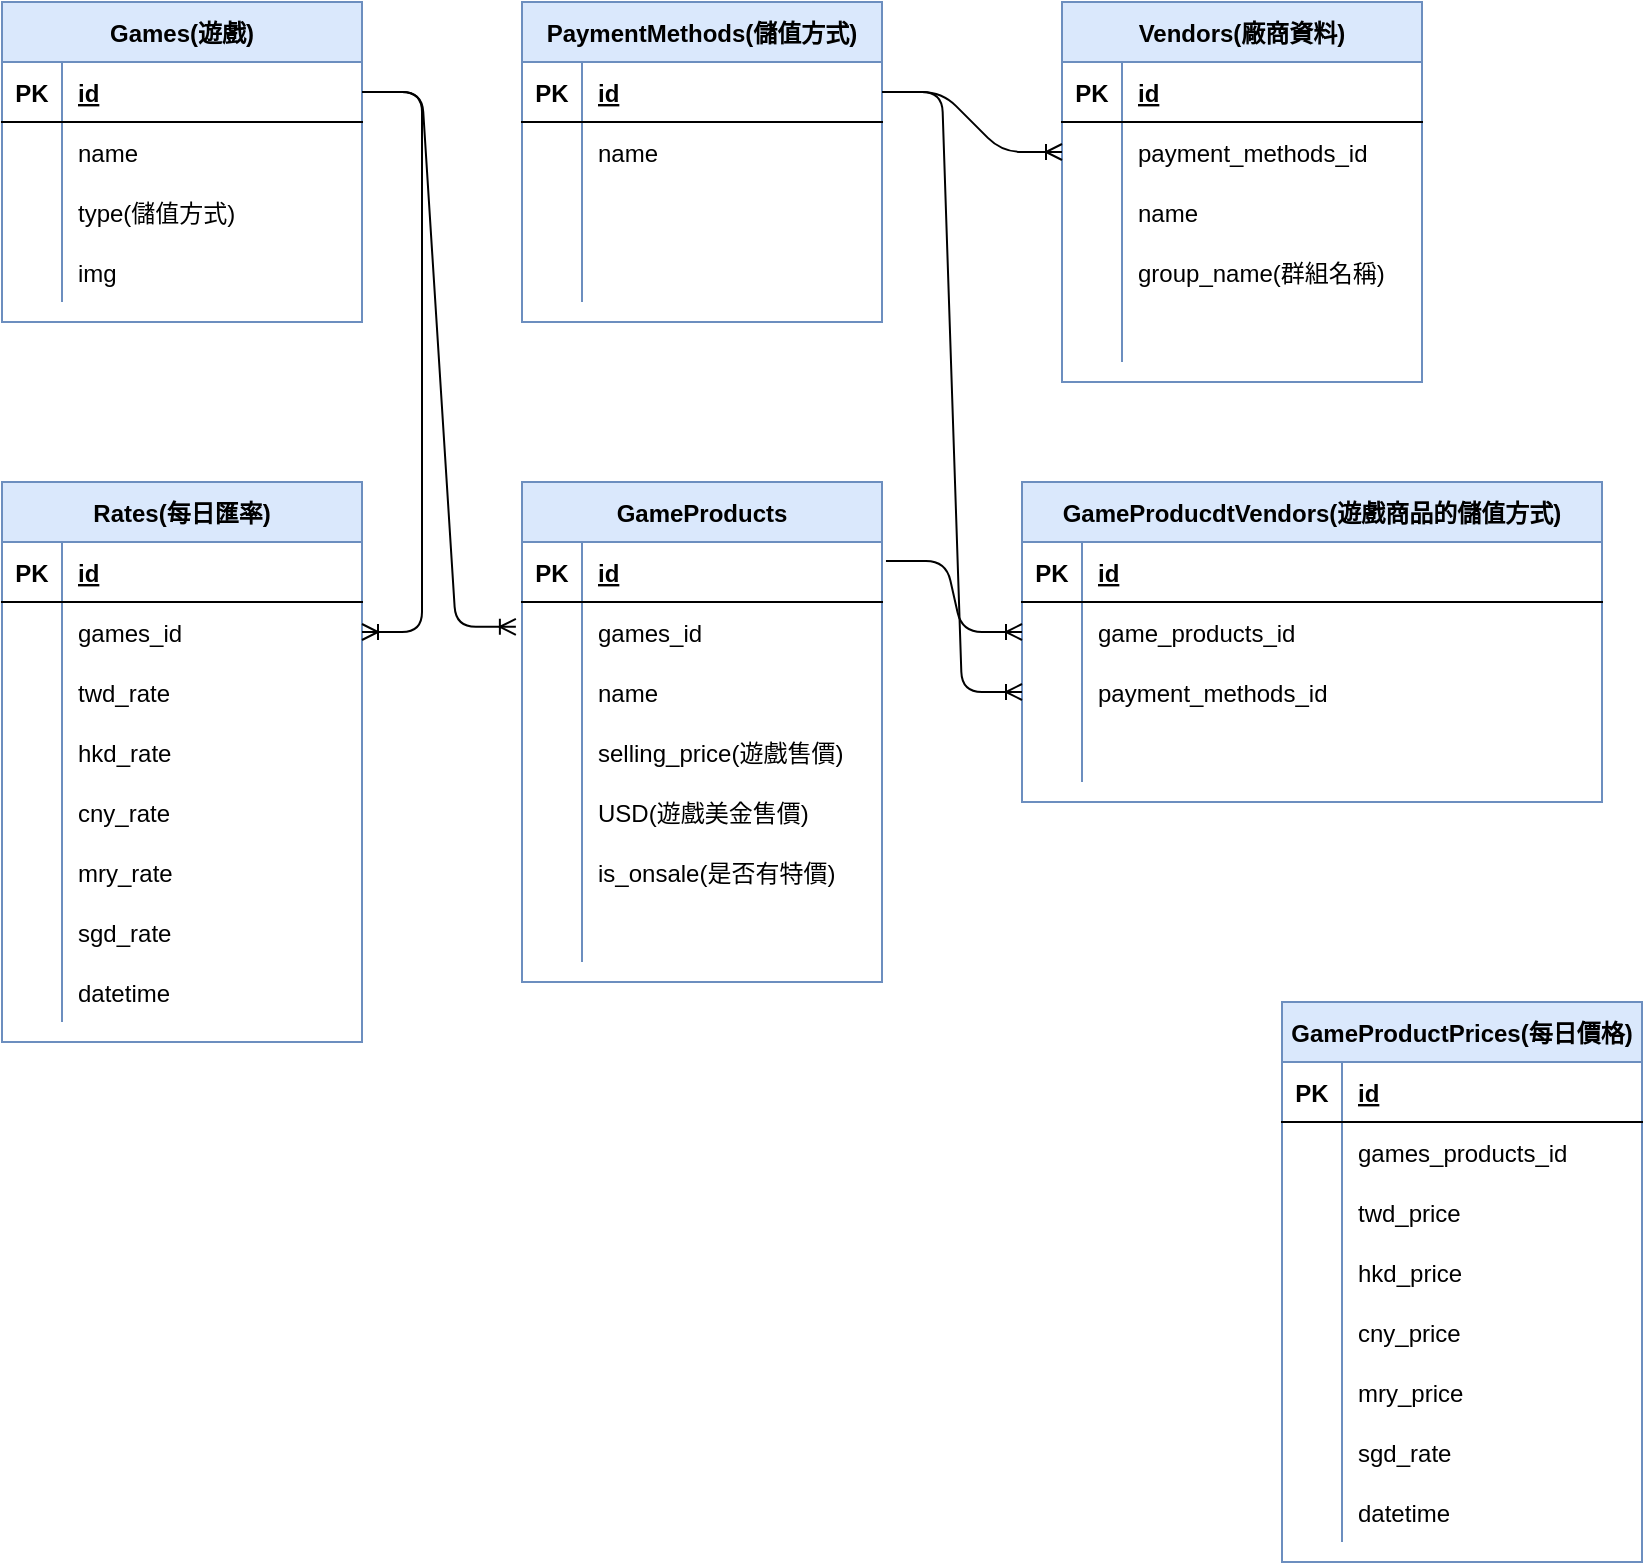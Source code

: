 <mxfile version="14.9.8" type="github">
  <diagram id="R2lEEEUBdFMjLlhIrx00" name="Page-1">
    <mxGraphModel dx="834" dy="442" grid="1" gridSize="10" guides="1" tooltips="1" connect="1" arrows="1" fold="1" page="1" pageScale="1" pageWidth="1200" pageHeight="1600" math="0" shadow="0" extFonts="Permanent Marker^https://fonts.googleapis.com/css?family=Permanent+Marker">
      <root>
        <mxCell id="0" />
        <mxCell id="1" parent="0" />
        <mxCell id="zbWI23FzwU-KNYCi2q4J-28" value="Games(遊戲)" style="shape=table;startSize=30;container=1;collapsible=1;childLayout=tableLayout;fixedRows=1;rowLines=0;fontStyle=1;align=center;resizeLast=1;fillColor=#dae8fc;strokeColor=#6c8ebf;" vertex="1" parent="1">
          <mxGeometry x="150" y="40" width="180" height="160" as="geometry" />
        </mxCell>
        <mxCell id="zbWI23FzwU-KNYCi2q4J-29" value="" style="shape=partialRectangle;collapsible=0;dropTarget=0;pointerEvents=0;fillColor=none;top=0;left=0;bottom=1;right=0;points=[[0,0.5],[1,0.5]];portConstraint=eastwest;" vertex="1" parent="zbWI23FzwU-KNYCi2q4J-28">
          <mxGeometry y="30" width="180" height="30" as="geometry" />
        </mxCell>
        <mxCell id="zbWI23FzwU-KNYCi2q4J-30" value="PK" style="shape=partialRectangle;connectable=0;fillColor=none;top=0;left=0;bottom=0;right=0;fontStyle=1;overflow=hidden;" vertex="1" parent="zbWI23FzwU-KNYCi2q4J-29">
          <mxGeometry width="30" height="30" as="geometry" />
        </mxCell>
        <mxCell id="zbWI23FzwU-KNYCi2q4J-31" value="id" style="shape=partialRectangle;connectable=0;fillColor=none;top=0;left=0;bottom=0;right=0;align=left;spacingLeft=6;fontStyle=5;overflow=hidden;" vertex="1" parent="zbWI23FzwU-KNYCi2q4J-29">
          <mxGeometry x="30" width="150" height="30" as="geometry" />
        </mxCell>
        <mxCell id="zbWI23FzwU-KNYCi2q4J-32" value="" style="shape=partialRectangle;collapsible=0;dropTarget=0;pointerEvents=0;fillColor=none;top=0;left=0;bottom=0;right=0;points=[[0,0.5],[1,0.5]];portConstraint=eastwest;" vertex="1" parent="zbWI23FzwU-KNYCi2q4J-28">
          <mxGeometry y="60" width="180" height="30" as="geometry" />
        </mxCell>
        <mxCell id="zbWI23FzwU-KNYCi2q4J-33" value="" style="shape=partialRectangle;connectable=0;fillColor=none;top=0;left=0;bottom=0;right=0;editable=1;overflow=hidden;" vertex="1" parent="zbWI23FzwU-KNYCi2q4J-32">
          <mxGeometry width="30" height="30" as="geometry" />
        </mxCell>
        <mxCell id="zbWI23FzwU-KNYCi2q4J-34" value="name" style="shape=partialRectangle;connectable=0;fillColor=none;top=0;left=0;bottom=0;right=0;align=left;spacingLeft=6;overflow=hidden;" vertex="1" parent="zbWI23FzwU-KNYCi2q4J-32">
          <mxGeometry x="30" width="150" height="30" as="geometry" />
        </mxCell>
        <mxCell id="zbWI23FzwU-KNYCi2q4J-35" value="" style="shape=partialRectangle;collapsible=0;dropTarget=0;pointerEvents=0;fillColor=none;top=0;left=0;bottom=0;right=0;points=[[0,0.5],[1,0.5]];portConstraint=eastwest;" vertex="1" parent="zbWI23FzwU-KNYCi2q4J-28">
          <mxGeometry y="90" width="180" height="30" as="geometry" />
        </mxCell>
        <mxCell id="zbWI23FzwU-KNYCi2q4J-36" value="" style="shape=partialRectangle;connectable=0;fillColor=none;top=0;left=0;bottom=0;right=0;editable=1;overflow=hidden;" vertex="1" parent="zbWI23FzwU-KNYCi2q4J-35">
          <mxGeometry width="30" height="30" as="geometry" />
        </mxCell>
        <mxCell id="zbWI23FzwU-KNYCi2q4J-37" value="type(儲值方式)" style="shape=partialRectangle;connectable=0;fillColor=none;top=0;left=0;bottom=0;right=0;align=left;spacingLeft=6;overflow=hidden;" vertex="1" parent="zbWI23FzwU-KNYCi2q4J-35">
          <mxGeometry x="30" width="150" height="30" as="geometry" />
        </mxCell>
        <mxCell id="zbWI23FzwU-KNYCi2q4J-38" value="" style="shape=partialRectangle;collapsible=0;dropTarget=0;pointerEvents=0;fillColor=none;top=0;left=0;bottom=0;right=0;points=[[0,0.5],[1,0.5]];portConstraint=eastwest;" vertex="1" parent="zbWI23FzwU-KNYCi2q4J-28">
          <mxGeometry y="120" width="180" height="30" as="geometry" />
        </mxCell>
        <mxCell id="zbWI23FzwU-KNYCi2q4J-39" value="" style="shape=partialRectangle;connectable=0;fillColor=none;top=0;left=0;bottom=0;right=0;editable=1;overflow=hidden;" vertex="1" parent="zbWI23FzwU-KNYCi2q4J-38">
          <mxGeometry width="30" height="30" as="geometry" />
        </mxCell>
        <mxCell id="zbWI23FzwU-KNYCi2q4J-40" value="img" style="shape=partialRectangle;connectable=0;fillColor=none;top=0;left=0;bottom=0;right=0;align=left;spacingLeft=6;overflow=hidden;" vertex="1" parent="zbWI23FzwU-KNYCi2q4J-38">
          <mxGeometry x="30" width="150" height="30" as="geometry" />
        </mxCell>
        <mxCell id="zbWI23FzwU-KNYCi2q4J-41" value="GameProducts" style="shape=table;startSize=30;container=1;collapsible=1;childLayout=tableLayout;fixedRows=1;rowLines=0;fontStyle=1;align=center;resizeLast=1;fillColor=#dae8fc;strokeColor=#6c8ebf;" vertex="1" parent="1">
          <mxGeometry x="410" y="280" width="180" height="250" as="geometry" />
        </mxCell>
        <mxCell id="zbWI23FzwU-KNYCi2q4J-42" value="" style="shape=partialRectangle;collapsible=0;dropTarget=0;pointerEvents=0;fillColor=none;top=0;left=0;bottom=1;right=0;points=[[0,0.5],[1,0.5]];portConstraint=eastwest;" vertex="1" parent="zbWI23FzwU-KNYCi2q4J-41">
          <mxGeometry y="30" width="180" height="30" as="geometry" />
        </mxCell>
        <mxCell id="zbWI23FzwU-KNYCi2q4J-43" value="PK" style="shape=partialRectangle;connectable=0;fillColor=none;top=0;left=0;bottom=0;right=0;fontStyle=1;overflow=hidden;" vertex="1" parent="zbWI23FzwU-KNYCi2q4J-42">
          <mxGeometry width="30" height="30" as="geometry" />
        </mxCell>
        <mxCell id="zbWI23FzwU-KNYCi2q4J-44" value="id" style="shape=partialRectangle;connectable=0;fillColor=none;top=0;left=0;bottom=0;right=0;align=left;spacingLeft=6;fontStyle=5;overflow=hidden;" vertex="1" parent="zbWI23FzwU-KNYCi2q4J-42">
          <mxGeometry x="30" width="150" height="30" as="geometry" />
        </mxCell>
        <mxCell id="zbWI23FzwU-KNYCi2q4J-45" value="" style="shape=partialRectangle;collapsible=0;dropTarget=0;pointerEvents=0;fillColor=none;top=0;left=0;bottom=0;right=0;points=[[0,0.5],[1,0.5]];portConstraint=eastwest;" vertex="1" parent="zbWI23FzwU-KNYCi2q4J-41">
          <mxGeometry y="60" width="180" height="30" as="geometry" />
        </mxCell>
        <mxCell id="zbWI23FzwU-KNYCi2q4J-46" value="" style="shape=partialRectangle;connectable=0;fillColor=none;top=0;left=0;bottom=0;right=0;editable=1;overflow=hidden;" vertex="1" parent="zbWI23FzwU-KNYCi2q4J-45">
          <mxGeometry width="30" height="30" as="geometry" />
        </mxCell>
        <mxCell id="zbWI23FzwU-KNYCi2q4J-47" value="games_id" style="shape=partialRectangle;connectable=0;fillColor=none;top=0;left=0;bottom=0;right=0;align=left;spacingLeft=6;overflow=hidden;" vertex="1" parent="zbWI23FzwU-KNYCi2q4J-45">
          <mxGeometry x="30" width="150" height="30" as="geometry" />
        </mxCell>
        <mxCell id="zbWI23FzwU-KNYCi2q4J-48" value="" style="shape=partialRectangle;collapsible=0;dropTarget=0;pointerEvents=0;fillColor=none;top=0;left=0;bottom=0;right=0;points=[[0,0.5],[1,0.5]];portConstraint=eastwest;" vertex="1" parent="zbWI23FzwU-KNYCi2q4J-41">
          <mxGeometry y="90" width="180" height="30" as="geometry" />
        </mxCell>
        <mxCell id="zbWI23FzwU-KNYCi2q4J-49" value="" style="shape=partialRectangle;connectable=0;fillColor=none;top=0;left=0;bottom=0;right=0;editable=1;overflow=hidden;" vertex="1" parent="zbWI23FzwU-KNYCi2q4J-48">
          <mxGeometry width="30" height="30" as="geometry" />
        </mxCell>
        <mxCell id="zbWI23FzwU-KNYCi2q4J-50" value="name" style="shape=partialRectangle;connectable=0;fillColor=none;top=0;left=0;bottom=0;right=0;align=left;spacingLeft=6;overflow=hidden;" vertex="1" parent="zbWI23FzwU-KNYCi2q4J-48">
          <mxGeometry x="30" width="150" height="30" as="geometry" />
        </mxCell>
        <mxCell id="zbWI23FzwU-KNYCi2q4J-51" value="" style="shape=partialRectangle;collapsible=0;dropTarget=0;pointerEvents=0;fillColor=none;top=0;left=0;bottom=0;right=0;points=[[0,0.5],[1,0.5]];portConstraint=eastwest;" vertex="1" parent="zbWI23FzwU-KNYCi2q4J-41">
          <mxGeometry y="120" width="180" height="30" as="geometry" />
        </mxCell>
        <mxCell id="zbWI23FzwU-KNYCi2q4J-52" value="" style="shape=partialRectangle;connectable=0;fillColor=none;top=0;left=0;bottom=0;right=0;editable=1;overflow=hidden;" vertex="1" parent="zbWI23FzwU-KNYCi2q4J-51">
          <mxGeometry width="30" height="30" as="geometry" />
        </mxCell>
        <mxCell id="zbWI23FzwU-KNYCi2q4J-53" value="selling_price(遊戲售價)" style="shape=partialRectangle;connectable=0;fillColor=none;top=0;left=0;bottom=0;right=0;align=left;spacingLeft=6;overflow=hidden;" vertex="1" parent="zbWI23FzwU-KNYCi2q4J-51">
          <mxGeometry x="30" width="150" height="30" as="geometry" />
        </mxCell>
        <mxCell id="zbWI23FzwU-KNYCi2q4J-54" value="" style="shape=partialRectangle;collapsible=0;dropTarget=0;pointerEvents=0;fillColor=none;top=0;left=0;bottom=0;right=0;points=[[0,0.5],[1,0.5]];portConstraint=eastwest;" vertex="1" parent="zbWI23FzwU-KNYCi2q4J-41">
          <mxGeometry y="150" width="180" height="30" as="geometry" />
        </mxCell>
        <mxCell id="zbWI23FzwU-KNYCi2q4J-55" value="" style="shape=partialRectangle;connectable=0;fillColor=none;top=0;left=0;bottom=0;right=0;editable=1;overflow=hidden;" vertex="1" parent="zbWI23FzwU-KNYCi2q4J-54">
          <mxGeometry width="30" height="30" as="geometry" />
        </mxCell>
        <mxCell id="zbWI23FzwU-KNYCi2q4J-56" value="USD(遊戲美金售價)" style="shape=partialRectangle;connectable=0;fillColor=none;top=0;left=0;bottom=0;right=0;align=left;spacingLeft=6;overflow=hidden;" vertex="1" parent="zbWI23FzwU-KNYCi2q4J-54">
          <mxGeometry x="30" width="150" height="30" as="geometry" />
        </mxCell>
        <mxCell id="zbWI23FzwU-KNYCi2q4J-57" value="" style="shape=partialRectangle;collapsible=0;dropTarget=0;pointerEvents=0;fillColor=none;top=0;left=0;bottom=0;right=0;points=[[0,0.5],[1,0.5]];portConstraint=eastwest;" vertex="1" parent="zbWI23FzwU-KNYCi2q4J-41">
          <mxGeometry y="180" width="180" height="30" as="geometry" />
        </mxCell>
        <mxCell id="zbWI23FzwU-KNYCi2q4J-58" value="" style="shape=partialRectangle;connectable=0;fillColor=none;top=0;left=0;bottom=0;right=0;editable=1;overflow=hidden;" vertex="1" parent="zbWI23FzwU-KNYCi2q4J-57">
          <mxGeometry width="30" height="30" as="geometry" />
        </mxCell>
        <mxCell id="zbWI23FzwU-KNYCi2q4J-59" value="is_onsale(是否有特價)" style="shape=partialRectangle;connectable=0;fillColor=none;top=0;left=0;bottom=0;right=0;align=left;spacingLeft=6;overflow=hidden;" vertex="1" parent="zbWI23FzwU-KNYCi2q4J-57">
          <mxGeometry x="30" width="150" height="30" as="geometry" />
        </mxCell>
        <mxCell id="zbWI23FzwU-KNYCi2q4J-60" value="" style="shape=partialRectangle;collapsible=0;dropTarget=0;pointerEvents=0;fillColor=none;top=0;left=0;bottom=0;right=0;points=[[0,0.5],[1,0.5]];portConstraint=eastwest;" vertex="1" parent="zbWI23FzwU-KNYCi2q4J-41">
          <mxGeometry y="210" width="180" height="30" as="geometry" />
        </mxCell>
        <mxCell id="zbWI23FzwU-KNYCi2q4J-61" value="" style="shape=partialRectangle;connectable=0;fillColor=none;top=0;left=0;bottom=0;right=0;editable=1;overflow=hidden;" vertex="1" parent="zbWI23FzwU-KNYCi2q4J-60">
          <mxGeometry width="30" height="30" as="geometry" />
        </mxCell>
        <mxCell id="zbWI23FzwU-KNYCi2q4J-62" value="" style="shape=partialRectangle;connectable=0;fillColor=none;top=0;left=0;bottom=0;right=0;align=left;spacingLeft=6;overflow=hidden;" vertex="1" parent="zbWI23FzwU-KNYCi2q4J-60">
          <mxGeometry x="30" width="150" height="30" as="geometry" />
        </mxCell>
        <mxCell id="zbWI23FzwU-KNYCi2q4J-65" value="" style="edgeStyle=entityRelationEdgeStyle;fontSize=12;html=1;endArrow=ERoneToMany;entryX=-0.017;entryY=0.414;entryDx=0;entryDy=0;entryPerimeter=0;" edge="1" parent="1" source="zbWI23FzwU-KNYCi2q4J-29" target="zbWI23FzwU-KNYCi2q4J-45">
          <mxGeometry width="100" height="100" relative="1" as="geometry">
            <mxPoint x="350" y="370" as="sourcePoint" />
            <mxPoint x="450" y="270" as="targetPoint" />
          </mxGeometry>
        </mxCell>
        <mxCell id="zbWI23FzwU-KNYCi2q4J-66" value="Rates(每日匯率)" style="shape=table;startSize=30;container=1;collapsible=1;childLayout=tableLayout;fixedRows=1;rowLines=0;fontStyle=1;align=center;resizeLast=1;fillColor=#dae8fc;strokeColor=#6c8ebf;" vertex="1" parent="1">
          <mxGeometry x="150" y="280" width="180" height="280" as="geometry" />
        </mxCell>
        <mxCell id="zbWI23FzwU-KNYCi2q4J-67" value="" style="shape=partialRectangle;collapsible=0;dropTarget=0;pointerEvents=0;fillColor=none;top=0;left=0;bottom=1;right=0;points=[[0,0.5],[1,0.5]];portConstraint=eastwest;" vertex="1" parent="zbWI23FzwU-KNYCi2q4J-66">
          <mxGeometry y="30" width="180" height="30" as="geometry" />
        </mxCell>
        <mxCell id="zbWI23FzwU-KNYCi2q4J-68" value="PK" style="shape=partialRectangle;connectable=0;fillColor=none;top=0;left=0;bottom=0;right=0;fontStyle=1;overflow=hidden;" vertex="1" parent="zbWI23FzwU-KNYCi2q4J-67">
          <mxGeometry width="30" height="30" as="geometry" />
        </mxCell>
        <mxCell id="zbWI23FzwU-KNYCi2q4J-69" value="id" style="shape=partialRectangle;connectable=0;fillColor=none;top=0;left=0;bottom=0;right=0;align=left;spacingLeft=6;fontStyle=5;overflow=hidden;" vertex="1" parent="zbWI23FzwU-KNYCi2q4J-67">
          <mxGeometry x="30" width="150" height="30" as="geometry" />
        </mxCell>
        <mxCell id="zbWI23FzwU-KNYCi2q4J-70" value="" style="shape=partialRectangle;collapsible=0;dropTarget=0;pointerEvents=0;fillColor=none;top=0;left=0;bottom=0;right=0;points=[[0,0.5],[1,0.5]];portConstraint=eastwest;" vertex="1" parent="zbWI23FzwU-KNYCi2q4J-66">
          <mxGeometry y="60" width="180" height="30" as="geometry" />
        </mxCell>
        <mxCell id="zbWI23FzwU-KNYCi2q4J-71" value="" style="shape=partialRectangle;connectable=0;fillColor=none;top=0;left=0;bottom=0;right=0;editable=1;overflow=hidden;" vertex="1" parent="zbWI23FzwU-KNYCi2q4J-70">
          <mxGeometry width="30" height="30" as="geometry" />
        </mxCell>
        <mxCell id="zbWI23FzwU-KNYCi2q4J-72" value="games_id" style="shape=partialRectangle;connectable=0;fillColor=none;top=0;left=0;bottom=0;right=0;align=left;spacingLeft=6;overflow=hidden;" vertex="1" parent="zbWI23FzwU-KNYCi2q4J-70">
          <mxGeometry x="30" width="150" height="30" as="geometry" />
        </mxCell>
        <mxCell id="zbWI23FzwU-KNYCi2q4J-73" value="" style="shape=partialRectangle;collapsible=0;dropTarget=0;pointerEvents=0;fillColor=none;top=0;left=0;bottom=0;right=0;points=[[0,0.5],[1,0.5]];portConstraint=eastwest;" vertex="1" parent="zbWI23FzwU-KNYCi2q4J-66">
          <mxGeometry y="90" width="180" height="30" as="geometry" />
        </mxCell>
        <mxCell id="zbWI23FzwU-KNYCi2q4J-74" value="" style="shape=partialRectangle;connectable=0;fillColor=none;top=0;left=0;bottom=0;right=0;editable=1;overflow=hidden;" vertex="1" parent="zbWI23FzwU-KNYCi2q4J-73">
          <mxGeometry width="30" height="30" as="geometry" />
        </mxCell>
        <mxCell id="zbWI23FzwU-KNYCi2q4J-75" value="twd_rate" style="shape=partialRectangle;connectable=0;fillColor=none;top=0;left=0;bottom=0;right=0;align=left;spacingLeft=6;overflow=hidden;" vertex="1" parent="zbWI23FzwU-KNYCi2q4J-73">
          <mxGeometry x="30" width="150" height="30" as="geometry" />
        </mxCell>
        <mxCell id="zbWI23FzwU-KNYCi2q4J-76" value="" style="shape=partialRectangle;collapsible=0;dropTarget=0;pointerEvents=0;fillColor=none;top=0;left=0;bottom=0;right=0;points=[[0,0.5],[1,0.5]];portConstraint=eastwest;" vertex="1" parent="zbWI23FzwU-KNYCi2q4J-66">
          <mxGeometry y="120" width="180" height="30" as="geometry" />
        </mxCell>
        <mxCell id="zbWI23FzwU-KNYCi2q4J-77" value="" style="shape=partialRectangle;connectable=0;fillColor=none;top=0;left=0;bottom=0;right=0;editable=1;overflow=hidden;" vertex="1" parent="zbWI23FzwU-KNYCi2q4J-76">
          <mxGeometry width="30" height="30" as="geometry" />
        </mxCell>
        <mxCell id="zbWI23FzwU-KNYCi2q4J-78" value="hkd_rate" style="shape=partialRectangle;connectable=0;fillColor=none;top=0;left=0;bottom=0;right=0;align=left;spacingLeft=6;overflow=hidden;" vertex="1" parent="zbWI23FzwU-KNYCi2q4J-76">
          <mxGeometry x="30" width="150" height="30" as="geometry" />
        </mxCell>
        <mxCell id="zbWI23FzwU-KNYCi2q4J-79" value="" style="shape=partialRectangle;collapsible=0;dropTarget=0;pointerEvents=0;fillColor=none;top=0;left=0;bottom=0;right=0;points=[[0,0.5],[1,0.5]];portConstraint=eastwest;" vertex="1" parent="zbWI23FzwU-KNYCi2q4J-66">
          <mxGeometry y="150" width="180" height="30" as="geometry" />
        </mxCell>
        <mxCell id="zbWI23FzwU-KNYCi2q4J-80" value="" style="shape=partialRectangle;connectable=0;fillColor=none;top=0;left=0;bottom=0;right=0;editable=1;overflow=hidden;" vertex="1" parent="zbWI23FzwU-KNYCi2q4J-79">
          <mxGeometry width="30" height="30" as="geometry" />
        </mxCell>
        <mxCell id="zbWI23FzwU-KNYCi2q4J-81" value="cny_rate" style="shape=partialRectangle;connectable=0;fillColor=none;top=0;left=0;bottom=0;right=0;align=left;spacingLeft=6;overflow=hidden;" vertex="1" parent="zbWI23FzwU-KNYCi2q4J-79">
          <mxGeometry x="30" width="150" height="30" as="geometry" />
        </mxCell>
        <mxCell id="zbWI23FzwU-KNYCi2q4J-82" value="" style="shape=partialRectangle;collapsible=0;dropTarget=0;pointerEvents=0;fillColor=none;top=0;left=0;bottom=0;right=0;points=[[0,0.5],[1,0.5]];portConstraint=eastwest;" vertex="1" parent="zbWI23FzwU-KNYCi2q4J-66">
          <mxGeometry y="180" width="180" height="30" as="geometry" />
        </mxCell>
        <mxCell id="zbWI23FzwU-KNYCi2q4J-83" value="" style="shape=partialRectangle;connectable=0;fillColor=none;top=0;left=0;bottom=0;right=0;editable=1;overflow=hidden;" vertex="1" parent="zbWI23FzwU-KNYCi2q4J-82">
          <mxGeometry width="30" height="30" as="geometry" />
        </mxCell>
        <mxCell id="zbWI23FzwU-KNYCi2q4J-84" value="mry_rate" style="shape=partialRectangle;connectable=0;fillColor=none;top=0;left=0;bottom=0;right=0;align=left;spacingLeft=6;overflow=hidden;" vertex="1" parent="zbWI23FzwU-KNYCi2q4J-82">
          <mxGeometry x="30" width="150" height="30" as="geometry" />
        </mxCell>
        <mxCell id="zbWI23FzwU-KNYCi2q4J-85" value="" style="shape=partialRectangle;collapsible=0;dropTarget=0;pointerEvents=0;fillColor=none;top=0;left=0;bottom=0;right=0;points=[[0,0.5],[1,0.5]];portConstraint=eastwest;" vertex="1" parent="zbWI23FzwU-KNYCi2q4J-66">
          <mxGeometry y="210" width="180" height="30" as="geometry" />
        </mxCell>
        <mxCell id="zbWI23FzwU-KNYCi2q4J-86" value="" style="shape=partialRectangle;connectable=0;fillColor=none;top=0;left=0;bottom=0;right=0;editable=1;overflow=hidden;" vertex="1" parent="zbWI23FzwU-KNYCi2q4J-85">
          <mxGeometry width="30" height="30" as="geometry" />
        </mxCell>
        <mxCell id="zbWI23FzwU-KNYCi2q4J-87" value="sgd_rate" style="shape=partialRectangle;connectable=0;fillColor=none;top=0;left=0;bottom=0;right=0;align=left;spacingLeft=6;overflow=hidden;" vertex="1" parent="zbWI23FzwU-KNYCi2q4J-85">
          <mxGeometry x="30" width="150" height="30" as="geometry" />
        </mxCell>
        <mxCell id="zbWI23FzwU-KNYCi2q4J-88" value="" style="shape=partialRectangle;collapsible=0;dropTarget=0;pointerEvents=0;fillColor=none;top=0;left=0;bottom=0;right=0;points=[[0,0.5],[1,0.5]];portConstraint=eastwest;" vertex="1" parent="zbWI23FzwU-KNYCi2q4J-66">
          <mxGeometry y="240" width="180" height="30" as="geometry" />
        </mxCell>
        <mxCell id="zbWI23FzwU-KNYCi2q4J-89" value="" style="shape=partialRectangle;connectable=0;fillColor=none;top=0;left=0;bottom=0;right=0;editable=1;overflow=hidden;" vertex="1" parent="zbWI23FzwU-KNYCi2q4J-88">
          <mxGeometry width="30" height="30" as="geometry" />
        </mxCell>
        <mxCell id="zbWI23FzwU-KNYCi2q4J-90" value="datetime" style="shape=partialRectangle;connectable=0;fillColor=none;top=0;left=0;bottom=0;right=0;align=left;spacingLeft=6;overflow=hidden;" vertex="1" parent="zbWI23FzwU-KNYCi2q4J-88">
          <mxGeometry x="30" width="150" height="30" as="geometry" />
        </mxCell>
        <mxCell id="zbWI23FzwU-KNYCi2q4J-91" value="" style="edgeStyle=entityRelationEdgeStyle;fontSize=12;html=1;endArrow=ERoneToMany;exitX=1;exitY=0.5;exitDx=0;exitDy=0;entryX=1;entryY=0.5;entryDx=0;entryDy=0;" edge="1" parent="1" source="zbWI23FzwU-KNYCi2q4J-29" target="zbWI23FzwU-KNYCi2q4J-70">
          <mxGeometry width="100" height="100" relative="1" as="geometry">
            <mxPoint x="340" y="255" as="sourcePoint" />
            <mxPoint x="90" y="460" as="targetPoint" />
          </mxGeometry>
        </mxCell>
        <mxCell id="zbWI23FzwU-KNYCi2q4J-93" value="GameProductPrices(每日價格)" style="shape=table;startSize=30;container=1;collapsible=1;childLayout=tableLayout;fixedRows=1;rowLines=0;fontStyle=1;align=center;resizeLast=1;fillColor=#dae8fc;strokeColor=#6c8ebf;" vertex="1" parent="1">
          <mxGeometry x="790" y="540" width="180" height="280" as="geometry" />
        </mxCell>
        <mxCell id="zbWI23FzwU-KNYCi2q4J-94" value="" style="shape=partialRectangle;collapsible=0;dropTarget=0;pointerEvents=0;fillColor=none;top=0;left=0;bottom=1;right=0;points=[[0,0.5],[1,0.5]];portConstraint=eastwest;" vertex="1" parent="zbWI23FzwU-KNYCi2q4J-93">
          <mxGeometry y="30" width="180" height="30" as="geometry" />
        </mxCell>
        <mxCell id="zbWI23FzwU-KNYCi2q4J-95" value="PK" style="shape=partialRectangle;connectable=0;fillColor=none;top=0;left=0;bottom=0;right=0;fontStyle=1;overflow=hidden;" vertex="1" parent="zbWI23FzwU-KNYCi2q4J-94">
          <mxGeometry width="30" height="30" as="geometry" />
        </mxCell>
        <mxCell id="zbWI23FzwU-KNYCi2q4J-96" value="id" style="shape=partialRectangle;connectable=0;fillColor=none;top=0;left=0;bottom=0;right=0;align=left;spacingLeft=6;fontStyle=5;overflow=hidden;" vertex="1" parent="zbWI23FzwU-KNYCi2q4J-94">
          <mxGeometry x="30" width="150" height="30" as="geometry" />
        </mxCell>
        <mxCell id="zbWI23FzwU-KNYCi2q4J-97" value="" style="shape=partialRectangle;collapsible=0;dropTarget=0;pointerEvents=0;fillColor=none;top=0;left=0;bottom=0;right=0;points=[[0,0.5],[1,0.5]];portConstraint=eastwest;" vertex="1" parent="zbWI23FzwU-KNYCi2q4J-93">
          <mxGeometry y="60" width="180" height="30" as="geometry" />
        </mxCell>
        <mxCell id="zbWI23FzwU-KNYCi2q4J-98" value="" style="shape=partialRectangle;connectable=0;fillColor=none;top=0;left=0;bottom=0;right=0;editable=1;overflow=hidden;" vertex="1" parent="zbWI23FzwU-KNYCi2q4J-97">
          <mxGeometry width="30" height="30" as="geometry" />
        </mxCell>
        <mxCell id="zbWI23FzwU-KNYCi2q4J-99" value="games_products_id" style="shape=partialRectangle;connectable=0;fillColor=none;top=0;left=0;bottom=0;right=0;align=left;spacingLeft=6;overflow=hidden;" vertex="1" parent="zbWI23FzwU-KNYCi2q4J-97">
          <mxGeometry x="30" width="150" height="30" as="geometry" />
        </mxCell>
        <mxCell id="zbWI23FzwU-KNYCi2q4J-100" value="" style="shape=partialRectangle;collapsible=0;dropTarget=0;pointerEvents=0;fillColor=none;top=0;left=0;bottom=0;right=0;points=[[0,0.5],[1,0.5]];portConstraint=eastwest;" vertex="1" parent="zbWI23FzwU-KNYCi2q4J-93">
          <mxGeometry y="90" width="180" height="30" as="geometry" />
        </mxCell>
        <mxCell id="zbWI23FzwU-KNYCi2q4J-101" value="" style="shape=partialRectangle;connectable=0;fillColor=none;top=0;left=0;bottom=0;right=0;editable=1;overflow=hidden;" vertex="1" parent="zbWI23FzwU-KNYCi2q4J-100">
          <mxGeometry width="30" height="30" as="geometry" />
        </mxCell>
        <mxCell id="zbWI23FzwU-KNYCi2q4J-102" value="twd_price" style="shape=partialRectangle;connectable=0;fillColor=none;top=0;left=0;bottom=0;right=0;align=left;spacingLeft=6;overflow=hidden;" vertex="1" parent="zbWI23FzwU-KNYCi2q4J-100">
          <mxGeometry x="30" width="150" height="30" as="geometry" />
        </mxCell>
        <mxCell id="zbWI23FzwU-KNYCi2q4J-103" value="" style="shape=partialRectangle;collapsible=0;dropTarget=0;pointerEvents=0;fillColor=none;top=0;left=0;bottom=0;right=0;points=[[0,0.5],[1,0.5]];portConstraint=eastwest;" vertex="1" parent="zbWI23FzwU-KNYCi2q4J-93">
          <mxGeometry y="120" width="180" height="30" as="geometry" />
        </mxCell>
        <mxCell id="zbWI23FzwU-KNYCi2q4J-104" value="" style="shape=partialRectangle;connectable=0;fillColor=none;top=0;left=0;bottom=0;right=0;editable=1;overflow=hidden;" vertex="1" parent="zbWI23FzwU-KNYCi2q4J-103">
          <mxGeometry width="30" height="30" as="geometry" />
        </mxCell>
        <mxCell id="zbWI23FzwU-KNYCi2q4J-105" value="hkd_price" style="shape=partialRectangle;connectable=0;fillColor=none;top=0;left=0;bottom=0;right=0;align=left;spacingLeft=6;overflow=hidden;" vertex="1" parent="zbWI23FzwU-KNYCi2q4J-103">
          <mxGeometry x="30" width="150" height="30" as="geometry" />
        </mxCell>
        <mxCell id="zbWI23FzwU-KNYCi2q4J-106" value="" style="shape=partialRectangle;collapsible=0;dropTarget=0;pointerEvents=0;fillColor=none;top=0;left=0;bottom=0;right=0;points=[[0,0.5],[1,0.5]];portConstraint=eastwest;" vertex="1" parent="zbWI23FzwU-KNYCi2q4J-93">
          <mxGeometry y="150" width="180" height="30" as="geometry" />
        </mxCell>
        <mxCell id="zbWI23FzwU-KNYCi2q4J-107" value="" style="shape=partialRectangle;connectable=0;fillColor=none;top=0;left=0;bottom=0;right=0;editable=1;overflow=hidden;" vertex="1" parent="zbWI23FzwU-KNYCi2q4J-106">
          <mxGeometry width="30" height="30" as="geometry" />
        </mxCell>
        <mxCell id="zbWI23FzwU-KNYCi2q4J-108" value="cny_price" style="shape=partialRectangle;connectable=0;fillColor=none;top=0;left=0;bottom=0;right=0;align=left;spacingLeft=6;overflow=hidden;" vertex="1" parent="zbWI23FzwU-KNYCi2q4J-106">
          <mxGeometry x="30" width="150" height="30" as="geometry" />
        </mxCell>
        <mxCell id="zbWI23FzwU-KNYCi2q4J-109" value="" style="shape=partialRectangle;collapsible=0;dropTarget=0;pointerEvents=0;fillColor=none;top=0;left=0;bottom=0;right=0;points=[[0,0.5],[1,0.5]];portConstraint=eastwest;" vertex="1" parent="zbWI23FzwU-KNYCi2q4J-93">
          <mxGeometry y="180" width="180" height="30" as="geometry" />
        </mxCell>
        <mxCell id="zbWI23FzwU-KNYCi2q4J-110" value="" style="shape=partialRectangle;connectable=0;fillColor=none;top=0;left=0;bottom=0;right=0;editable=1;overflow=hidden;" vertex="1" parent="zbWI23FzwU-KNYCi2q4J-109">
          <mxGeometry width="30" height="30" as="geometry" />
        </mxCell>
        <mxCell id="zbWI23FzwU-KNYCi2q4J-111" value="mry_price" style="shape=partialRectangle;connectable=0;fillColor=none;top=0;left=0;bottom=0;right=0;align=left;spacingLeft=6;overflow=hidden;" vertex="1" parent="zbWI23FzwU-KNYCi2q4J-109">
          <mxGeometry x="30" width="150" height="30" as="geometry" />
        </mxCell>
        <mxCell id="zbWI23FzwU-KNYCi2q4J-112" value="" style="shape=partialRectangle;collapsible=0;dropTarget=0;pointerEvents=0;fillColor=none;top=0;left=0;bottom=0;right=0;points=[[0,0.5],[1,0.5]];portConstraint=eastwest;" vertex="1" parent="zbWI23FzwU-KNYCi2q4J-93">
          <mxGeometry y="210" width="180" height="30" as="geometry" />
        </mxCell>
        <mxCell id="zbWI23FzwU-KNYCi2q4J-113" value="" style="shape=partialRectangle;connectable=0;fillColor=none;top=0;left=0;bottom=0;right=0;editable=1;overflow=hidden;" vertex="1" parent="zbWI23FzwU-KNYCi2q4J-112">
          <mxGeometry width="30" height="30" as="geometry" />
        </mxCell>
        <mxCell id="zbWI23FzwU-KNYCi2q4J-114" value="sgd_rate" style="shape=partialRectangle;connectable=0;fillColor=none;top=0;left=0;bottom=0;right=0;align=left;spacingLeft=6;overflow=hidden;" vertex="1" parent="zbWI23FzwU-KNYCi2q4J-112">
          <mxGeometry x="30" width="150" height="30" as="geometry" />
        </mxCell>
        <mxCell id="zbWI23FzwU-KNYCi2q4J-115" value="" style="shape=partialRectangle;collapsible=0;dropTarget=0;pointerEvents=0;fillColor=none;top=0;left=0;bottom=0;right=0;points=[[0,0.5],[1,0.5]];portConstraint=eastwest;" vertex="1" parent="zbWI23FzwU-KNYCi2q4J-93">
          <mxGeometry y="240" width="180" height="30" as="geometry" />
        </mxCell>
        <mxCell id="zbWI23FzwU-KNYCi2q4J-116" value="" style="shape=partialRectangle;connectable=0;fillColor=none;top=0;left=0;bottom=0;right=0;editable=1;overflow=hidden;" vertex="1" parent="zbWI23FzwU-KNYCi2q4J-115">
          <mxGeometry width="30" height="30" as="geometry" />
        </mxCell>
        <mxCell id="zbWI23FzwU-KNYCi2q4J-117" value="datetime" style="shape=partialRectangle;connectable=0;fillColor=none;top=0;left=0;bottom=0;right=0;align=left;spacingLeft=6;overflow=hidden;" vertex="1" parent="zbWI23FzwU-KNYCi2q4J-115">
          <mxGeometry x="30" width="150" height="30" as="geometry" />
        </mxCell>
        <mxCell id="zbWI23FzwU-KNYCi2q4J-119" value="Vendors(廠商資料)" style="shape=table;startSize=30;container=1;collapsible=1;childLayout=tableLayout;fixedRows=1;rowLines=0;fontStyle=1;align=center;resizeLast=1;fillColor=#dae8fc;strokeColor=#6c8ebf;" vertex="1" parent="1">
          <mxGeometry x="680" y="40" width="180" height="190" as="geometry" />
        </mxCell>
        <mxCell id="zbWI23FzwU-KNYCi2q4J-120" value="" style="shape=partialRectangle;collapsible=0;dropTarget=0;pointerEvents=0;fillColor=none;top=0;left=0;bottom=1;right=0;points=[[0,0.5],[1,0.5]];portConstraint=eastwest;" vertex="1" parent="zbWI23FzwU-KNYCi2q4J-119">
          <mxGeometry y="30" width="180" height="30" as="geometry" />
        </mxCell>
        <mxCell id="zbWI23FzwU-KNYCi2q4J-121" value="PK" style="shape=partialRectangle;connectable=0;fillColor=none;top=0;left=0;bottom=0;right=0;fontStyle=1;overflow=hidden;" vertex="1" parent="zbWI23FzwU-KNYCi2q4J-120">
          <mxGeometry width="30" height="30" as="geometry" />
        </mxCell>
        <mxCell id="zbWI23FzwU-KNYCi2q4J-122" value="id" style="shape=partialRectangle;connectable=0;fillColor=none;top=0;left=0;bottom=0;right=0;align=left;spacingLeft=6;fontStyle=5;overflow=hidden;" vertex="1" parent="zbWI23FzwU-KNYCi2q4J-120">
          <mxGeometry x="30" width="150" height="30" as="geometry" />
        </mxCell>
        <mxCell id="zbWI23FzwU-KNYCi2q4J-123" value="" style="shape=partialRectangle;collapsible=0;dropTarget=0;pointerEvents=0;fillColor=none;top=0;left=0;bottom=0;right=0;points=[[0,0.5],[1,0.5]];portConstraint=eastwest;" vertex="1" parent="zbWI23FzwU-KNYCi2q4J-119">
          <mxGeometry y="60" width="180" height="30" as="geometry" />
        </mxCell>
        <mxCell id="zbWI23FzwU-KNYCi2q4J-124" value="" style="shape=partialRectangle;connectable=0;fillColor=none;top=0;left=0;bottom=0;right=0;editable=1;overflow=hidden;" vertex="1" parent="zbWI23FzwU-KNYCi2q4J-123">
          <mxGeometry width="30" height="30" as="geometry" />
        </mxCell>
        <mxCell id="zbWI23FzwU-KNYCi2q4J-125" value="payment_methods_id" style="shape=partialRectangle;connectable=0;fillColor=none;top=0;left=0;bottom=0;right=0;align=left;spacingLeft=6;overflow=hidden;" vertex="1" parent="zbWI23FzwU-KNYCi2q4J-123">
          <mxGeometry x="30" width="150" height="30" as="geometry" />
        </mxCell>
        <mxCell id="zbWI23FzwU-KNYCi2q4J-126" value="" style="shape=partialRectangle;collapsible=0;dropTarget=0;pointerEvents=0;fillColor=none;top=0;left=0;bottom=0;right=0;points=[[0,0.5],[1,0.5]];portConstraint=eastwest;" vertex="1" parent="zbWI23FzwU-KNYCi2q4J-119">
          <mxGeometry y="90" width="180" height="30" as="geometry" />
        </mxCell>
        <mxCell id="zbWI23FzwU-KNYCi2q4J-127" value="" style="shape=partialRectangle;connectable=0;fillColor=none;top=0;left=0;bottom=0;right=0;editable=1;overflow=hidden;" vertex="1" parent="zbWI23FzwU-KNYCi2q4J-126">
          <mxGeometry width="30" height="30" as="geometry" />
        </mxCell>
        <mxCell id="zbWI23FzwU-KNYCi2q4J-128" value="name" style="shape=partialRectangle;connectable=0;fillColor=none;top=0;left=0;bottom=0;right=0;align=left;spacingLeft=6;overflow=hidden;" vertex="1" parent="zbWI23FzwU-KNYCi2q4J-126">
          <mxGeometry x="30" width="150" height="30" as="geometry" />
        </mxCell>
        <mxCell id="zbWI23FzwU-KNYCi2q4J-129" value="" style="shape=partialRectangle;collapsible=0;dropTarget=0;pointerEvents=0;fillColor=none;top=0;left=0;bottom=0;right=0;points=[[0,0.5],[1,0.5]];portConstraint=eastwest;" vertex="1" parent="zbWI23FzwU-KNYCi2q4J-119">
          <mxGeometry y="120" width="180" height="30" as="geometry" />
        </mxCell>
        <mxCell id="zbWI23FzwU-KNYCi2q4J-130" value="" style="shape=partialRectangle;connectable=0;fillColor=none;top=0;left=0;bottom=0;right=0;editable=1;overflow=hidden;" vertex="1" parent="zbWI23FzwU-KNYCi2q4J-129">
          <mxGeometry width="30" height="30" as="geometry" />
        </mxCell>
        <mxCell id="zbWI23FzwU-KNYCi2q4J-131" value="group_name(群組名稱)" style="shape=partialRectangle;connectable=0;fillColor=none;top=0;left=0;bottom=0;right=0;align=left;spacingLeft=6;overflow=hidden;" vertex="1" parent="zbWI23FzwU-KNYCi2q4J-129">
          <mxGeometry x="30" width="150" height="30" as="geometry" />
        </mxCell>
        <mxCell id="zbWI23FzwU-KNYCi2q4J-161" value="" style="shape=partialRectangle;collapsible=0;dropTarget=0;pointerEvents=0;fillColor=none;top=0;left=0;bottom=0;right=0;points=[[0,0.5],[1,0.5]];portConstraint=eastwest;" vertex="1" parent="zbWI23FzwU-KNYCi2q4J-119">
          <mxGeometry y="150" width="180" height="30" as="geometry" />
        </mxCell>
        <mxCell id="zbWI23FzwU-KNYCi2q4J-162" value="" style="shape=partialRectangle;connectable=0;fillColor=none;top=0;left=0;bottom=0;right=0;editable=1;overflow=hidden;" vertex="1" parent="zbWI23FzwU-KNYCi2q4J-161">
          <mxGeometry width="30" height="30" as="geometry" />
        </mxCell>
        <mxCell id="zbWI23FzwU-KNYCi2q4J-163" value="" style="shape=partialRectangle;connectable=0;fillColor=none;top=0;left=0;bottom=0;right=0;align=left;spacingLeft=6;overflow=hidden;" vertex="1" parent="zbWI23FzwU-KNYCi2q4J-161">
          <mxGeometry x="30" width="150" height="30" as="geometry" />
        </mxCell>
        <mxCell id="zbWI23FzwU-KNYCi2q4J-132" value="GameProducdtVendors(遊戲商品的儲值方式)" style="shape=table;startSize=30;container=1;collapsible=1;childLayout=tableLayout;fixedRows=1;rowLines=0;fontStyle=1;align=center;resizeLast=1;fillColor=#dae8fc;strokeColor=#6c8ebf;" vertex="1" parent="1">
          <mxGeometry x="660" y="280" width="290" height="160" as="geometry" />
        </mxCell>
        <mxCell id="zbWI23FzwU-KNYCi2q4J-133" value="" style="shape=partialRectangle;collapsible=0;dropTarget=0;pointerEvents=0;fillColor=none;top=0;left=0;bottom=1;right=0;points=[[0,0.5],[1,0.5]];portConstraint=eastwest;" vertex="1" parent="zbWI23FzwU-KNYCi2q4J-132">
          <mxGeometry y="30" width="290" height="30" as="geometry" />
        </mxCell>
        <mxCell id="zbWI23FzwU-KNYCi2q4J-134" value="PK" style="shape=partialRectangle;connectable=0;fillColor=none;top=0;left=0;bottom=0;right=0;fontStyle=1;overflow=hidden;" vertex="1" parent="zbWI23FzwU-KNYCi2q4J-133">
          <mxGeometry width="30" height="30" as="geometry" />
        </mxCell>
        <mxCell id="zbWI23FzwU-KNYCi2q4J-135" value="id" style="shape=partialRectangle;connectable=0;fillColor=none;top=0;left=0;bottom=0;right=0;align=left;spacingLeft=6;fontStyle=5;overflow=hidden;" vertex="1" parent="zbWI23FzwU-KNYCi2q4J-133">
          <mxGeometry x="30" width="260" height="30" as="geometry" />
        </mxCell>
        <mxCell id="zbWI23FzwU-KNYCi2q4J-136" value="" style="shape=partialRectangle;collapsible=0;dropTarget=0;pointerEvents=0;fillColor=none;top=0;left=0;bottom=0;right=0;points=[[0,0.5],[1,0.5]];portConstraint=eastwest;" vertex="1" parent="zbWI23FzwU-KNYCi2q4J-132">
          <mxGeometry y="60" width="290" height="30" as="geometry" />
        </mxCell>
        <mxCell id="zbWI23FzwU-KNYCi2q4J-137" value="" style="shape=partialRectangle;connectable=0;fillColor=none;top=0;left=0;bottom=0;right=0;editable=1;overflow=hidden;" vertex="1" parent="zbWI23FzwU-KNYCi2q4J-136">
          <mxGeometry width="30" height="30" as="geometry" />
        </mxCell>
        <mxCell id="zbWI23FzwU-KNYCi2q4J-138" value="game_products_id" style="shape=partialRectangle;connectable=0;fillColor=none;top=0;left=0;bottom=0;right=0;align=left;spacingLeft=6;overflow=hidden;" vertex="1" parent="zbWI23FzwU-KNYCi2q4J-136">
          <mxGeometry x="30" width="260" height="30" as="geometry" />
        </mxCell>
        <mxCell id="zbWI23FzwU-KNYCi2q4J-139" value="" style="shape=partialRectangle;collapsible=0;dropTarget=0;pointerEvents=0;fillColor=none;top=0;left=0;bottom=0;right=0;points=[[0,0.5],[1,0.5]];portConstraint=eastwest;" vertex="1" parent="zbWI23FzwU-KNYCi2q4J-132">
          <mxGeometry y="90" width="290" height="30" as="geometry" />
        </mxCell>
        <mxCell id="zbWI23FzwU-KNYCi2q4J-140" value="" style="shape=partialRectangle;connectable=0;fillColor=none;top=0;left=0;bottom=0;right=0;editable=1;overflow=hidden;" vertex="1" parent="zbWI23FzwU-KNYCi2q4J-139">
          <mxGeometry width="30" height="30" as="geometry" />
        </mxCell>
        <mxCell id="zbWI23FzwU-KNYCi2q4J-141" value="payment_methods_id" style="shape=partialRectangle;connectable=0;fillColor=none;top=0;left=0;bottom=0;right=0;align=left;spacingLeft=6;overflow=hidden;" vertex="1" parent="zbWI23FzwU-KNYCi2q4J-139">
          <mxGeometry x="30" width="260" height="30" as="geometry" />
        </mxCell>
        <mxCell id="zbWI23FzwU-KNYCi2q4J-142" value="" style="shape=partialRectangle;collapsible=0;dropTarget=0;pointerEvents=0;fillColor=none;top=0;left=0;bottom=0;right=0;points=[[0,0.5],[1,0.5]];portConstraint=eastwest;" vertex="1" parent="zbWI23FzwU-KNYCi2q4J-132">
          <mxGeometry y="120" width="290" height="30" as="geometry" />
        </mxCell>
        <mxCell id="zbWI23FzwU-KNYCi2q4J-143" value="" style="shape=partialRectangle;connectable=0;fillColor=none;top=0;left=0;bottom=0;right=0;editable=1;overflow=hidden;" vertex="1" parent="zbWI23FzwU-KNYCi2q4J-142">
          <mxGeometry width="30" height="30" as="geometry" />
        </mxCell>
        <mxCell id="zbWI23FzwU-KNYCi2q4J-144" value="" style="shape=partialRectangle;connectable=0;fillColor=none;top=0;left=0;bottom=0;right=0;align=left;spacingLeft=6;overflow=hidden;" vertex="1" parent="zbWI23FzwU-KNYCi2q4J-142">
          <mxGeometry x="30" width="260" height="30" as="geometry" />
        </mxCell>
        <mxCell id="zbWI23FzwU-KNYCi2q4J-146" value="" style="edgeStyle=entityRelationEdgeStyle;fontSize=12;html=1;endArrow=ERoneToMany;exitX=1.011;exitY=0.317;exitDx=0;exitDy=0;exitPerimeter=0;" edge="1" parent="1" source="zbWI23FzwU-KNYCi2q4J-42" target="zbWI23FzwU-KNYCi2q4J-136">
          <mxGeometry width="100" height="100" relative="1" as="geometry">
            <mxPoint x="590" y="330" as="sourcePoint" />
            <mxPoint x="660" y="357" as="targetPoint" />
          </mxGeometry>
        </mxCell>
        <mxCell id="zbWI23FzwU-KNYCi2q4J-148" value="PaymentMethods(儲值方式)" style="shape=table;startSize=30;container=1;collapsible=1;childLayout=tableLayout;fixedRows=1;rowLines=0;fontStyle=1;align=center;resizeLast=1;fillColor=#dae8fc;strokeColor=#6c8ebf;" vertex="1" parent="1">
          <mxGeometry x="410" y="40" width="180" height="160" as="geometry" />
        </mxCell>
        <mxCell id="zbWI23FzwU-KNYCi2q4J-149" value="" style="shape=partialRectangle;collapsible=0;dropTarget=0;pointerEvents=0;fillColor=none;top=0;left=0;bottom=1;right=0;points=[[0,0.5],[1,0.5]];portConstraint=eastwest;" vertex="1" parent="zbWI23FzwU-KNYCi2q4J-148">
          <mxGeometry y="30" width="180" height="30" as="geometry" />
        </mxCell>
        <mxCell id="zbWI23FzwU-KNYCi2q4J-150" value="PK" style="shape=partialRectangle;connectable=0;fillColor=none;top=0;left=0;bottom=0;right=0;fontStyle=1;overflow=hidden;" vertex="1" parent="zbWI23FzwU-KNYCi2q4J-149">
          <mxGeometry width="30" height="30" as="geometry" />
        </mxCell>
        <mxCell id="zbWI23FzwU-KNYCi2q4J-151" value="id" style="shape=partialRectangle;connectable=0;fillColor=none;top=0;left=0;bottom=0;right=0;align=left;spacingLeft=6;fontStyle=5;overflow=hidden;" vertex="1" parent="zbWI23FzwU-KNYCi2q4J-149">
          <mxGeometry x="30" width="150" height="30" as="geometry" />
        </mxCell>
        <mxCell id="zbWI23FzwU-KNYCi2q4J-152" value="" style="shape=partialRectangle;collapsible=0;dropTarget=0;pointerEvents=0;fillColor=none;top=0;left=0;bottom=0;right=0;points=[[0,0.5],[1,0.5]];portConstraint=eastwest;" vertex="1" parent="zbWI23FzwU-KNYCi2q4J-148">
          <mxGeometry y="60" width="180" height="30" as="geometry" />
        </mxCell>
        <mxCell id="zbWI23FzwU-KNYCi2q4J-153" value="" style="shape=partialRectangle;connectable=0;fillColor=none;top=0;left=0;bottom=0;right=0;editable=1;overflow=hidden;" vertex="1" parent="zbWI23FzwU-KNYCi2q4J-152">
          <mxGeometry width="30" height="30" as="geometry" />
        </mxCell>
        <mxCell id="zbWI23FzwU-KNYCi2q4J-154" value="name" style="shape=partialRectangle;connectable=0;fillColor=none;top=0;left=0;bottom=0;right=0;align=left;spacingLeft=6;overflow=hidden;" vertex="1" parent="zbWI23FzwU-KNYCi2q4J-152">
          <mxGeometry x="30" width="150" height="30" as="geometry" />
        </mxCell>
        <mxCell id="zbWI23FzwU-KNYCi2q4J-155" value="" style="shape=partialRectangle;collapsible=0;dropTarget=0;pointerEvents=0;fillColor=none;top=0;left=0;bottom=0;right=0;points=[[0,0.5],[1,0.5]];portConstraint=eastwest;" vertex="1" parent="zbWI23FzwU-KNYCi2q4J-148">
          <mxGeometry y="90" width="180" height="30" as="geometry" />
        </mxCell>
        <mxCell id="zbWI23FzwU-KNYCi2q4J-156" value="" style="shape=partialRectangle;connectable=0;fillColor=none;top=0;left=0;bottom=0;right=0;editable=1;overflow=hidden;" vertex="1" parent="zbWI23FzwU-KNYCi2q4J-155">
          <mxGeometry width="30" height="30" as="geometry" />
        </mxCell>
        <mxCell id="zbWI23FzwU-KNYCi2q4J-157" value="" style="shape=partialRectangle;connectable=0;fillColor=none;top=0;left=0;bottom=0;right=0;align=left;spacingLeft=6;overflow=hidden;" vertex="1" parent="zbWI23FzwU-KNYCi2q4J-155">
          <mxGeometry x="30" width="150" height="30" as="geometry" />
        </mxCell>
        <mxCell id="zbWI23FzwU-KNYCi2q4J-158" value="" style="shape=partialRectangle;collapsible=0;dropTarget=0;pointerEvents=0;fillColor=none;top=0;left=0;bottom=0;right=0;points=[[0,0.5],[1,0.5]];portConstraint=eastwest;" vertex="1" parent="zbWI23FzwU-KNYCi2q4J-148">
          <mxGeometry y="120" width="180" height="30" as="geometry" />
        </mxCell>
        <mxCell id="zbWI23FzwU-KNYCi2q4J-159" value="" style="shape=partialRectangle;connectable=0;fillColor=none;top=0;left=0;bottom=0;right=0;editable=1;overflow=hidden;" vertex="1" parent="zbWI23FzwU-KNYCi2q4J-158">
          <mxGeometry width="30" height="30" as="geometry" />
        </mxCell>
        <mxCell id="zbWI23FzwU-KNYCi2q4J-160" value="" style="shape=partialRectangle;connectable=0;fillColor=none;top=0;left=0;bottom=0;right=0;align=left;spacingLeft=6;overflow=hidden;" vertex="1" parent="zbWI23FzwU-KNYCi2q4J-158">
          <mxGeometry x="30" width="150" height="30" as="geometry" />
        </mxCell>
        <mxCell id="zbWI23FzwU-KNYCi2q4J-165" value="" style="edgeStyle=entityRelationEdgeStyle;fontSize=12;html=1;endArrow=ERoneToMany;" edge="1" parent="1" source="zbWI23FzwU-KNYCi2q4J-149" target="zbWI23FzwU-KNYCi2q4J-123">
          <mxGeometry width="100" height="100" relative="1" as="geometry">
            <mxPoint x="590" y="80" as="sourcePoint" />
            <mxPoint x="658.02" y="115.49" as="targetPoint" />
          </mxGeometry>
        </mxCell>
        <mxCell id="zbWI23FzwU-KNYCi2q4J-166" value="" style="edgeStyle=entityRelationEdgeStyle;fontSize=12;html=1;endArrow=ERoneToMany;" edge="1" parent="1" source="zbWI23FzwU-KNYCi2q4J-149" target="zbWI23FzwU-KNYCi2q4J-139">
          <mxGeometry width="100" height="100" relative="1" as="geometry">
            <mxPoint x="600" y="95" as="sourcePoint" />
            <mxPoint x="690" y="125" as="targetPoint" />
          </mxGeometry>
        </mxCell>
      </root>
    </mxGraphModel>
  </diagram>
</mxfile>
